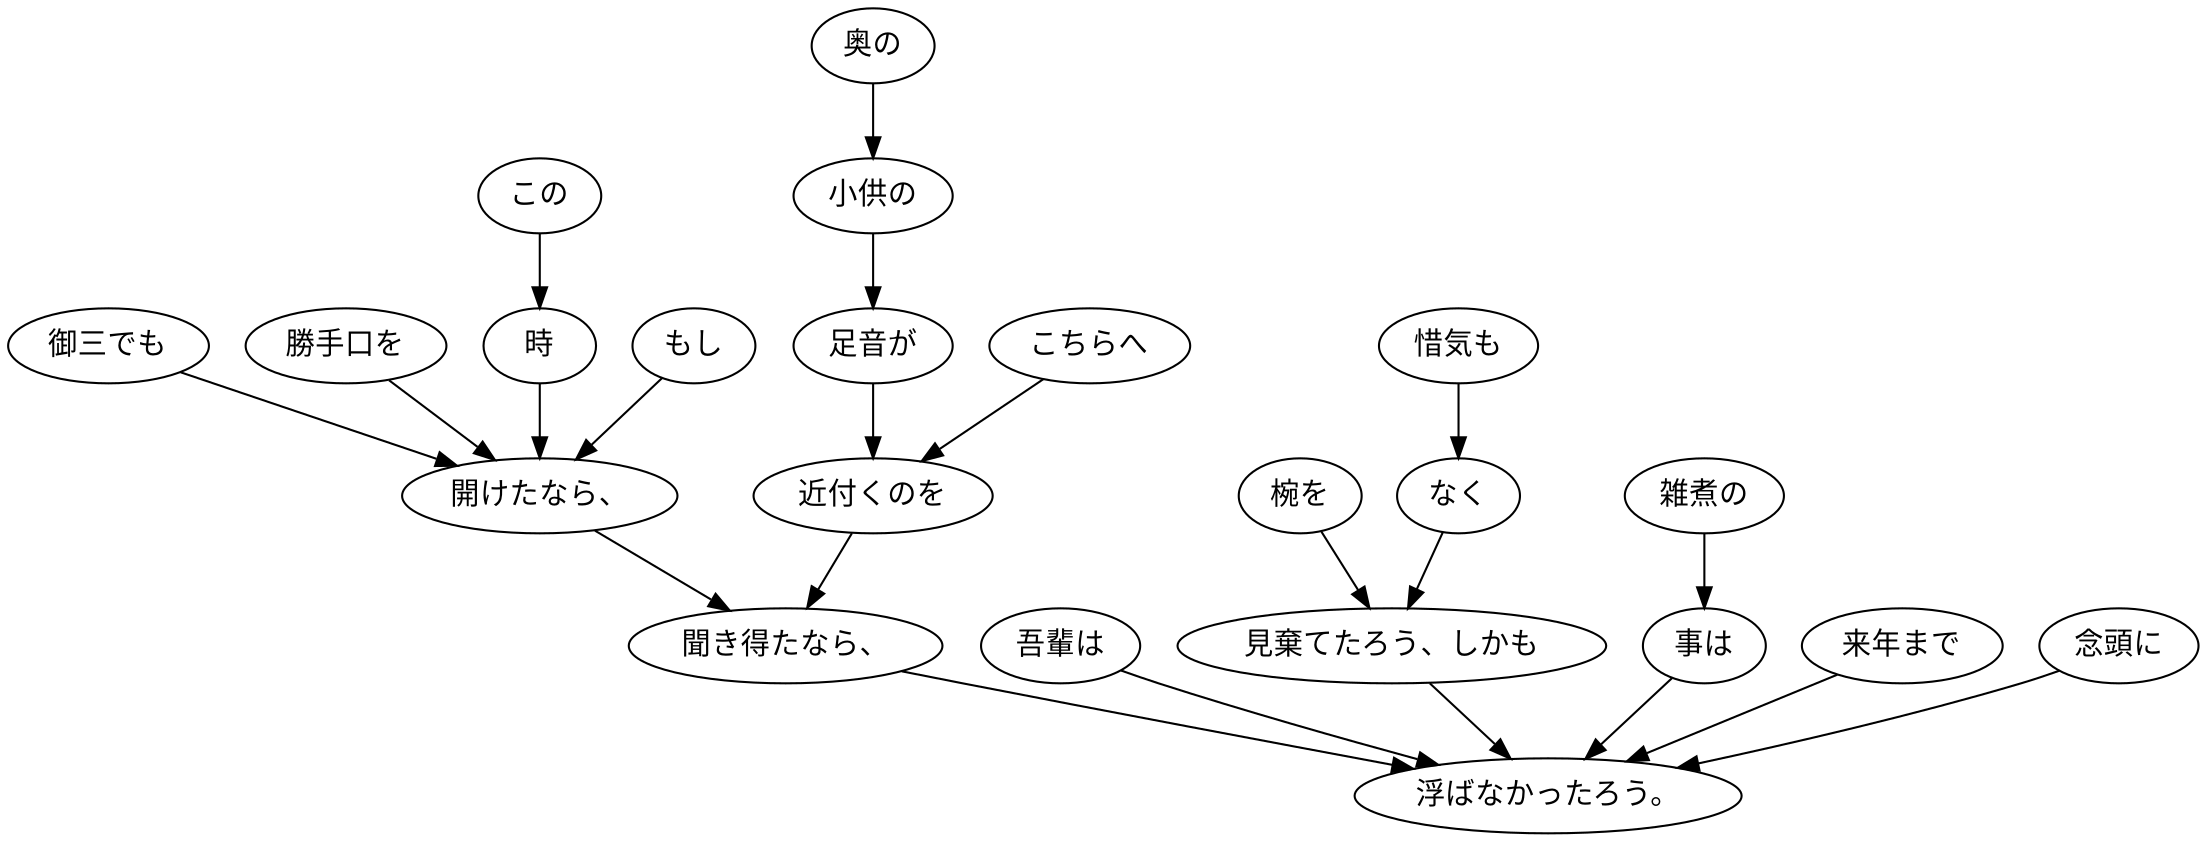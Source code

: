 digraph graph585 {
	node0 [label="この"];
	node1 [label="時"];
	node2 [label="もし"];
	node3 [label="御三でも"];
	node4 [label="勝手口を"];
	node5 [label="開けたなら、"];
	node6 [label="奥の"];
	node7 [label="小供の"];
	node8 [label="足音が"];
	node9 [label="こちらへ"];
	node10 [label="近付くのを"];
	node11 [label="聞き得たなら、"];
	node12 [label="吾輩は"];
	node13 [label="惜気も"];
	node14 [label="なく"];
	node15 [label="椀を"];
	node16 [label="見棄てたろう、しかも"];
	node17 [label="雑煮の"];
	node18 [label="事は"];
	node19 [label="来年まで"];
	node20 [label="念頭に"];
	node21 [label="浮ばなかったろう。"];
	node0 -> node1;
	node1 -> node5;
	node2 -> node5;
	node3 -> node5;
	node4 -> node5;
	node5 -> node11;
	node6 -> node7;
	node7 -> node8;
	node8 -> node10;
	node9 -> node10;
	node10 -> node11;
	node11 -> node21;
	node12 -> node21;
	node13 -> node14;
	node14 -> node16;
	node15 -> node16;
	node16 -> node21;
	node17 -> node18;
	node18 -> node21;
	node19 -> node21;
	node20 -> node21;
}
